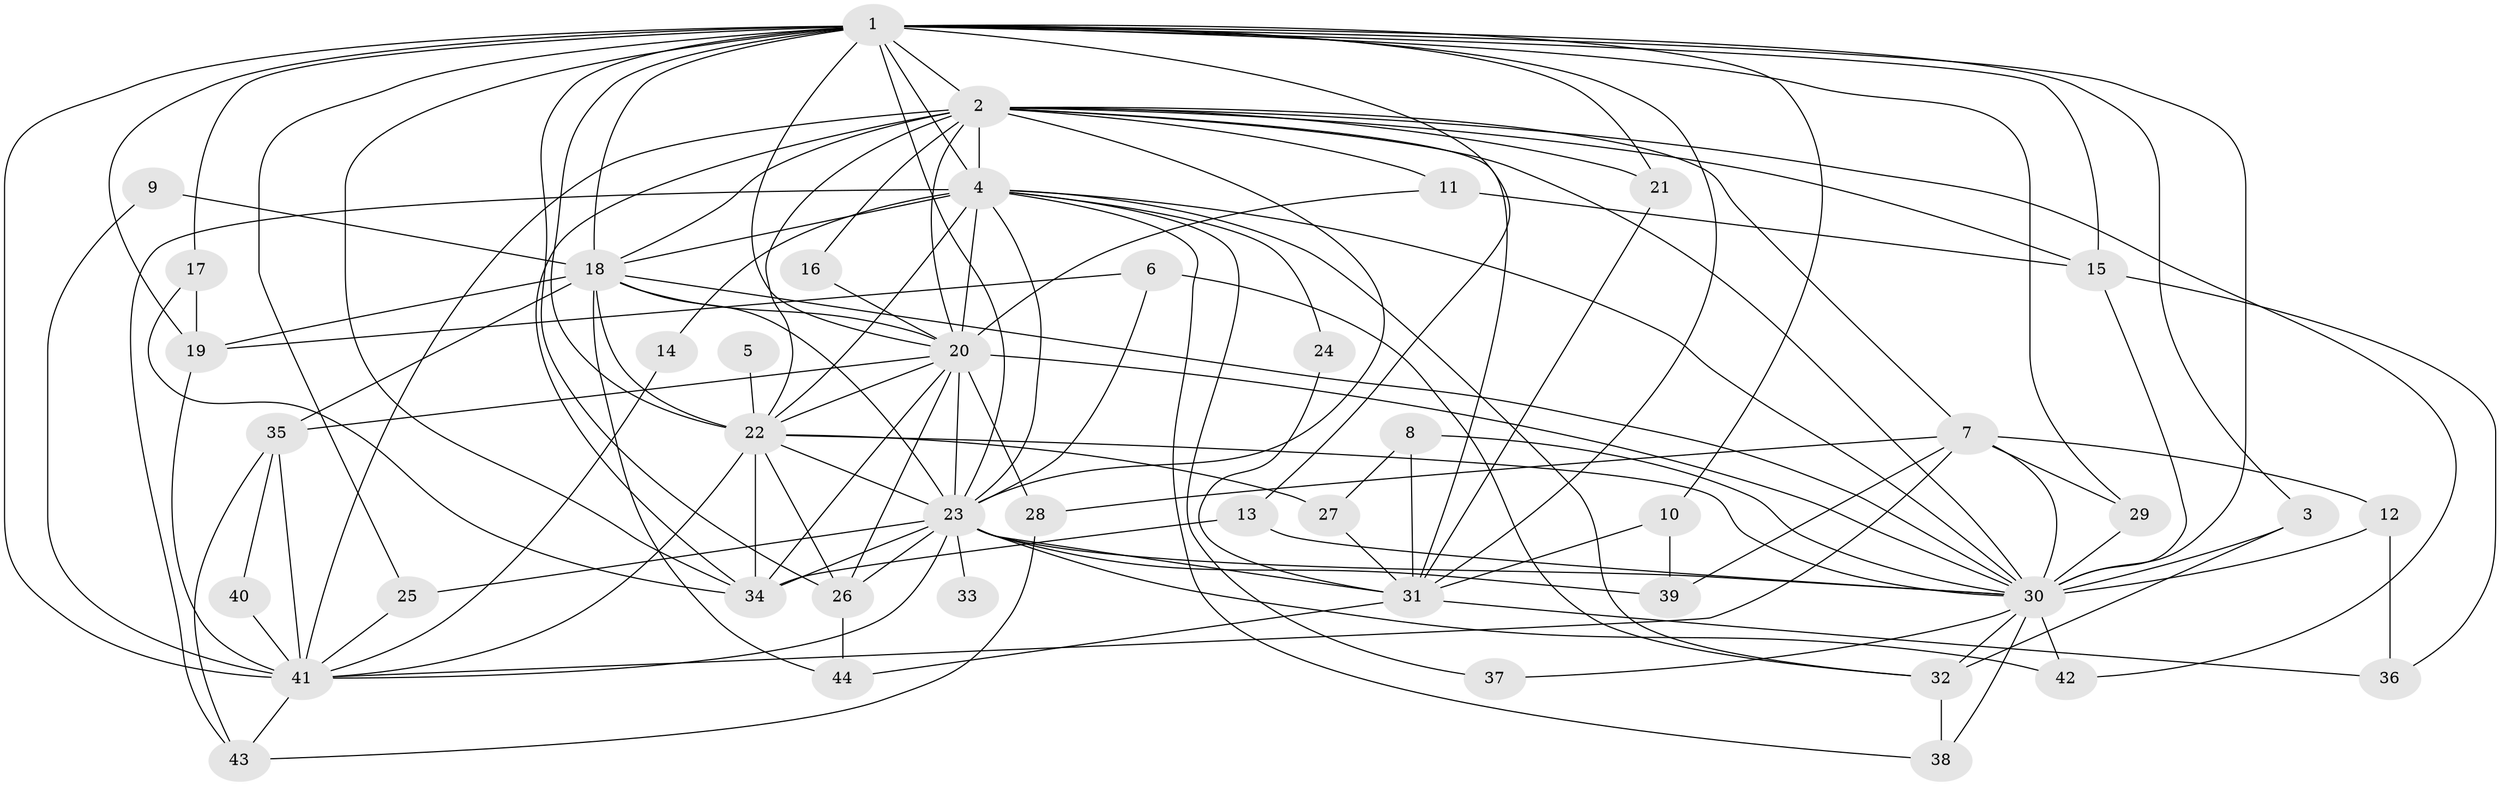 // original degree distribution, {21: 0.011363636363636364, 20: 0.011363636363636364, 22: 0.022727272727272728, 18: 0.011363636363636364, 14: 0.045454545454545456, 15: 0.011363636363636364, 7: 0.011363636363636364, 3: 0.3068181818181818, 12: 0.011363636363636364, 10: 0.011363636363636364, 6: 0.03409090909090909, 5: 0.022727272727272728, 2: 0.4659090909090909, 4: 0.022727272727272728}
// Generated by graph-tools (version 1.1) at 2025/01/03/09/25 03:01:33]
// undirected, 44 vertices, 126 edges
graph export_dot {
graph [start="1"]
  node [color=gray90,style=filled];
  1;
  2;
  3;
  4;
  5;
  6;
  7;
  8;
  9;
  10;
  11;
  12;
  13;
  14;
  15;
  16;
  17;
  18;
  19;
  20;
  21;
  22;
  23;
  24;
  25;
  26;
  27;
  28;
  29;
  30;
  31;
  32;
  33;
  34;
  35;
  36;
  37;
  38;
  39;
  40;
  41;
  42;
  43;
  44;
  1 -- 2 [weight=4.0];
  1 -- 3 [weight=1.0];
  1 -- 4 [weight=2.0];
  1 -- 10 [weight=1.0];
  1 -- 13 [weight=1.0];
  1 -- 15 [weight=1.0];
  1 -- 17 [weight=1.0];
  1 -- 18 [weight=2.0];
  1 -- 19 [weight=2.0];
  1 -- 20 [weight=3.0];
  1 -- 21 [weight=1.0];
  1 -- 22 [weight=2.0];
  1 -- 23 [weight=2.0];
  1 -- 25 [weight=1.0];
  1 -- 26 [weight=2.0];
  1 -- 29 [weight=1.0];
  1 -- 30 [weight=3.0];
  1 -- 31 [weight=1.0];
  1 -- 34 [weight=1.0];
  1 -- 41 [weight=2.0];
  2 -- 4 [weight=2.0];
  2 -- 7 [weight=1.0];
  2 -- 11 [weight=1.0];
  2 -- 15 [weight=1.0];
  2 -- 16 [weight=1.0];
  2 -- 18 [weight=2.0];
  2 -- 20 [weight=3.0];
  2 -- 21 [weight=1.0];
  2 -- 22 [weight=2.0];
  2 -- 23 [weight=2.0];
  2 -- 30 [weight=2.0];
  2 -- 31 [weight=1.0];
  2 -- 34 [weight=1.0];
  2 -- 41 [weight=1.0];
  2 -- 42 [weight=1.0];
  3 -- 30 [weight=1.0];
  3 -- 32 [weight=1.0];
  4 -- 14 [weight=1.0];
  4 -- 18 [weight=1.0];
  4 -- 20 [weight=3.0];
  4 -- 22 [weight=1.0];
  4 -- 23 [weight=2.0];
  4 -- 24 [weight=1.0];
  4 -- 30 [weight=1.0];
  4 -- 32 [weight=1.0];
  4 -- 37 [weight=1.0];
  4 -- 38 [weight=1.0];
  4 -- 43 [weight=1.0];
  5 -- 22 [weight=1.0];
  6 -- 19 [weight=1.0];
  6 -- 23 [weight=1.0];
  6 -- 32 [weight=1.0];
  7 -- 12 [weight=1.0];
  7 -- 28 [weight=1.0];
  7 -- 29 [weight=1.0];
  7 -- 30 [weight=1.0];
  7 -- 39 [weight=1.0];
  7 -- 41 [weight=1.0];
  8 -- 27 [weight=1.0];
  8 -- 30 [weight=1.0];
  8 -- 31 [weight=1.0];
  9 -- 18 [weight=2.0];
  9 -- 41 [weight=1.0];
  10 -- 31 [weight=1.0];
  10 -- 39 [weight=1.0];
  11 -- 15 [weight=1.0];
  11 -- 20 [weight=1.0];
  12 -- 30 [weight=1.0];
  12 -- 36 [weight=1.0];
  13 -- 30 [weight=1.0];
  13 -- 34 [weight=1.0];
  14 -- 41 [weight=1.0];
  15 -- 30 [weight=1.0];
  15 -- 36 [weight=1.0];
  16 -- 20 [weight=2.0];
  17 -- 19 [weight=1.0];
  17 -- 34 [weight=1.0];
  18 -- 19 [weight=1.0];
  18 -- 20 [weight=1.0];
  18 -- 22 [weight=1.0];
  18 -- 23 [weight=1.0];
  18 -- 30 [weight=1.0];
  18 -- 35 [weight=1.0];
  18 -- 44 [weight=1.0];
  19 -- 41 [weight=1.0];
  20 -- 22 [weight=1.0];
  20 -- 23 [weight=1.0];
  20 -- 26 [weight=1.0];
  20 -- 28 [weight=1.0];
  20 -- 30 [weight=1.0];
  20 -- 34 [weight=1.0];
  20 -- 35 [weight=2.0];
  21 -- 31 [weight=1.0];
  22 -- 23 [weight=1.0];
  22 -- 26 [weight=1.0];
  22 -- 27 [weight=1.0];
  22 -- 30 [weight=1.0];
  22 -- 34 [weight=1.0];
  22 -- 41 [weight=1.0];
  23 -- 25 [weight=1.0];
  23 -- 26 [weight=1.0];
  23 -- 30 [weight=1.0];
  23 -- 31 [weight=1.0];
  23 -- 33 [weight=1.0];
  23 -- 34 [weight=1.0];
  23 -- 39 [weight=1.0];
  23 -- 41 [weight=1.0];
  23 -- 42 [weight=1.0];
  24 -- 31 [weight=1.0];
  25 -- 41 [weight=1.0];
  26 -- 44 [weight=1.0];
  27 -- 31 [weight=1.0];
  28 -- 43 [weight=1.0];
  29 -- 30 [weight=1.0];
  30 -- 32 [weight=2.0];
  30 -- 37 [weight=1.0];
  30 -- 38 [weight=1.0];
  30 -- 42 [weight=1.0];
  31 -- 36 [weight=1.0];
  31 -- 44 [weight=1.0];
  32 -- 38 [weight=1.0];
  35 -- 40 [weight=1.0];
  35 -- 41 [weight=1.0];
  35 -- 43 [weight=1.0];
  40 -- 41 [weight=1.0];
  41 -- 43 [weight=1.0];
}
